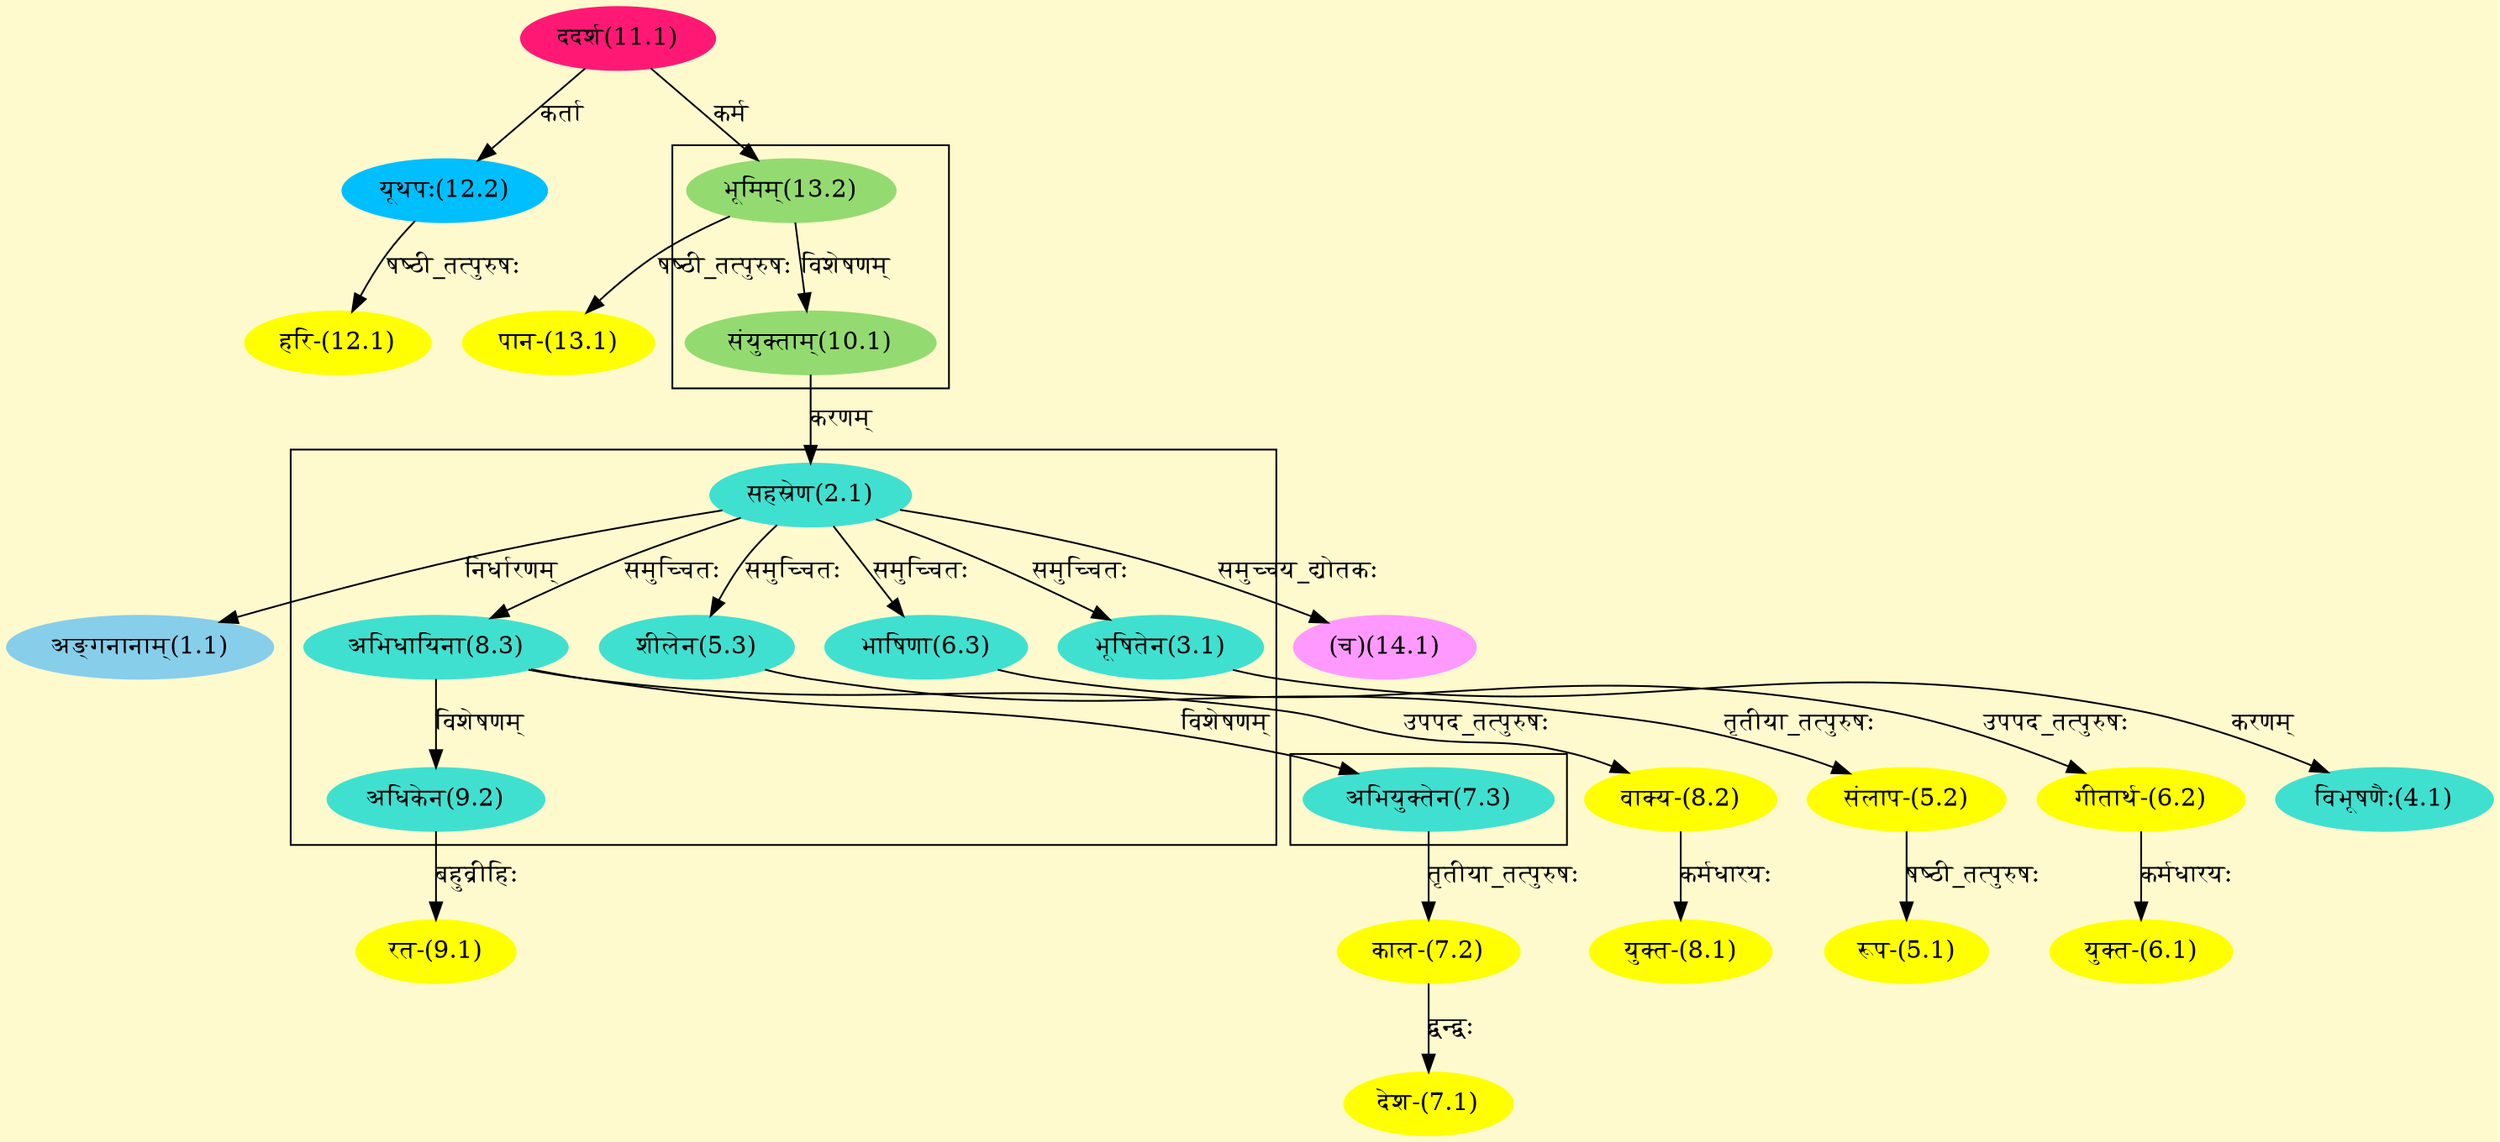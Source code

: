 digraph G{
rankdir=BT;
 compound=true;
 bgcolor="lemonchiffon1";

subgraph cluster_1{
Node3_1 [style=filled, color="#40E0D0" label = "भूषितेन(3.1)"]
Node2_1 [style=filled, color="#40E0D0" label = "सहस्रेण(2.1)"]
Node5_3 [style=filled, color="#40E0D0" label = "शीलेन(5.3)"]
Node6_3 [style=filled, color="#40E0D0" label = "भाषिणा(6.3)"]
Node8_3 [style=filled, color="#40E0D0" label = "अभिधायिना(8.3)"]
Node9_2 [style=filled, color="#40E0D0" label = "अधिकेन(9.2)"]

}

subgraph cluster_2{
Node7_3 [style=filled, color="#40E0D0" label = "अभियुक्तेन(7.3)"]
Node8_3 [style=filled, color="#40E0D0" label = "अभिधायिना(8.3)"]
Node9_2 [style=filled, color="#40E0D0" label = "अधिकेन(9.2)"]

}

subgraph cluster_3{
Node10_1 [style=filled, color="#93DB70" label = "संयुक्ताम्(10.1)"]
Node13_2 [style=filled, color="#93DB70" label = "भूमिम्(13.2)"]

}
Node1_1 [style=filled, color="#87CEEB" label = "अङ्गनानाम्(1.1)"]
Node2_1 [style=filled, color="#40E0D0" label = "सहस्रेण(2.1)"]
Node10_1 [style=filled, color="#93DB70" label = "संयुक्ताम्(10.1)"]
Node4_1 [style=filled, color="#40E0D0" label = "विभूषणैः(4.1)"]
Node3_1 [style=filled, color="#40E0D0" label = "भूषितेन(3.1)"]
Node5_1 [style=filled, color="#FFFF00" label = "रूप-(5.1)"]
Node5_2 [style=filled, color="#FFFF00" label = "संलाप-(5.2)"]
Node5_3 [style=filled, color="#40E0D0" label = "शीलेन(5.3)"]
Node6_1 [style=filled, color="#FFFF00" label = "युक्त-(6.1)"]
Node6_2 [style=filled, color="#FFFF00" label = "गीतार्थ-(6.2)"]
Node6_3 [style=filled, color="#40E0D0" label = "भाषिणा(6.3)"]
Node7_1 [style=filled, color="#FFFF00" label = "देश-(7.1)"]
Node7_2 [style=filled, color="#FFFF00" label = "काल-(7.2)"]
Node7_3 [style=filled, color="#40E0D0" label = "अभियुक्तेन(7.3)"]
Node8_1 [style=filled, color="#FFFF00" label = "युक्त-(8.1)"]
Node8_2 [style=filled, color="#FFFF00" label = "वाक्य-(8.2)"]
Node8_3 [style=filled, color="#40E0D0" label = "अभिधायिना(8.3)"]
Node9_1 [style=filled, color="#FFFF00" label = "रत-(9.1)"]
Node9_2 [style=filled, color="#40E0D0" label = "अधिकेन(9.2)"]
Node11_1 [style=filled, color="#FF1975" label = "ददर्श(11.1)"]
Node [style=filled, color="" label = "()"]
Node12_1 [style=filled, color="#FFFF00" label = "हरि-(12.1)"]
Node12_2 [style=filled, color="#00BFFF" label = "यूथपः(12.2)"]
Node13_1 [style=filled, color="#FFFF00" label = "पान-(13.1)"]
Node13_2 [style=filled, color="#93DB70" label = "भूमिम्(13.2)"]
Node14_1 [style=filled, color="#FF99FF" label = "(च)(14.1)"]
/* Start of Relations section */

Node1_1 -> Node2_1 [  label="निर्धारणम्"  dir="back" ]
Node2_1 -> Node10_1 [  label="करणम्"  dir="back" ]
Node3_1 -> Node2_1 [  label="समुच्चितः"  dir="back" ]
Node4_1 -> Node3_1 [  label="करणम्"  dir="back" ]
Node5_1 -> Node5_2 [  label="षष्ठी_तत्पुरुषः"  dir="back" ]
Node5_2 -> Node5_3 [  label="तृतीया_तत्पुरुषः"  dir="back" ]
Node5_3 -> Node2_1 [  label="समुच्चितः"  dir="back" ]
Node6_1 -> Node6_2 [  label="कर्मधारयः"  dir="back" ]
Node6_2 -> Node6_3 [  label="उपपद_तत्पुरुषः"  dir="back" ]
Node6_3 -> Node2_1 [  label="समुच्चितः"  dir="back" ]
Node7_1 -> Node7_2 [  label="द्वन्द्वः"  dir="back" ]
Node7_2 -> Node7_3 [  label="तृतीया_तत्पुरुषः"  dir="back" ]
Node7_3 -> Node8_3 [  label="विशेषणम्"  dir="back" ]
Node8_1 -> Node8_2 [  label="कर्मधारयः"  dir="back" ]
Node8_2 -> Node8_3 [  label="उपपद_तत्पुरुषः"  dir="back" ]
Node8_3 -> Node2_1 [  label="समुच्चितः"  dir="back" ]
Node9_1 -> Node9_2 [  label="बहुव्रीहिः"  dir="back" ]
Node9_2 -> Node8_3 [  label="विशेषणम्"  dir="back" ]
Node10_1 -> Node13_2 [  label="विशेषणम्"  dir="back" ]
Node12_1 -> Node12_2 [  label="षष्ठी_तत्पुरुषः"  dir="back" ]
Node12_2 -> Node11_1 [  label="कर्ता"  dir="back" ]
Node13_1 -> Node13_2 [  label="षष्ठी_तत्पुरुषः"  dir="back" ]
Node13_2 -> Node11_1 [  label="कर्म"  dir="back" ]
Node14_1 -> Node2_1 [  label="समुच्चय_द्योतकः"  dir="back" ]
}
